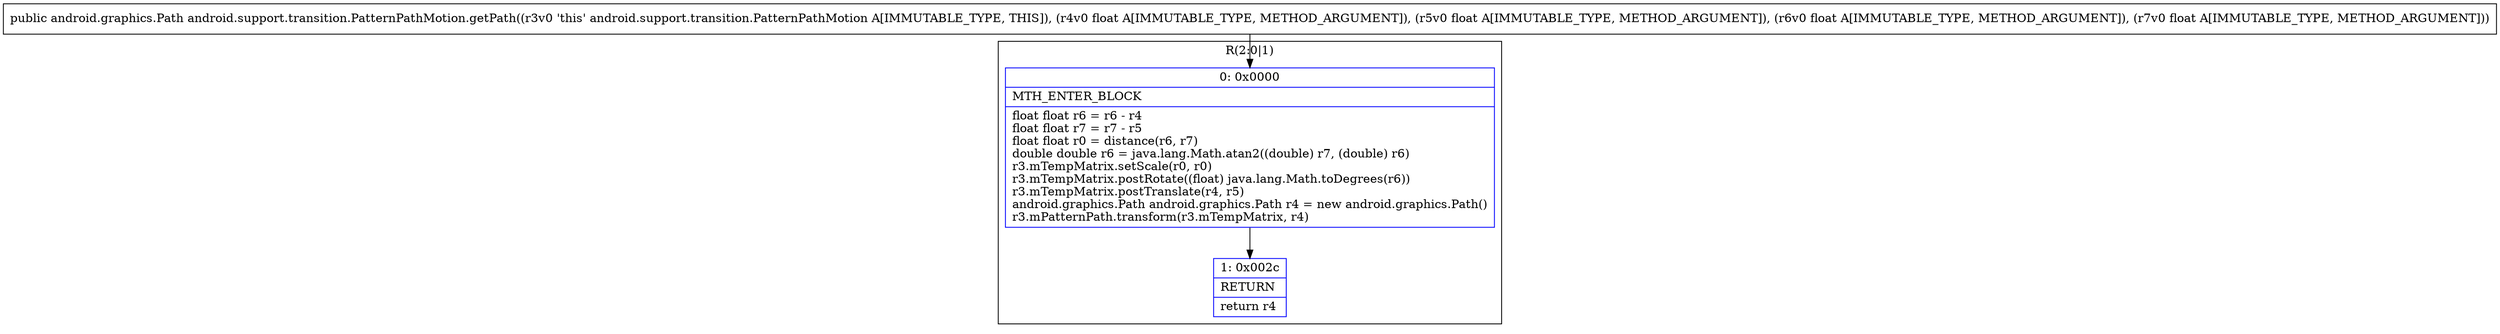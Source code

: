 digraph "CFG forandroid.support.transition.PatternPathMotion.getPath(FFFF)Landroid\/graphics\/Path;" {
subgraph cluster_Region_1426393129 {
label = "R(2:0|1)";
node [shape=record,color=blue];
Node_0 [shape=record,label="{0\:\ 0x0000|MTH_ENTER_BLOCK\l|float float r6 = r6 \- r4\lfloat float r7 = r7 \- r5\lfloat float r0 = distance(r6, r7)\ldouble double r6 = java.lang.Math.atan2((double) r7, (double) r6)\lr3.mTempMatrix.setScale(r0, r0)\lr3.mTempMatrix.postRotate((float) java.lang.Math.toDegrees(r6))\lr3.mTempMatrix.postTranslate(r4, r5)\landroid.graphics.Path android.graphics.Path r4 = new android.graphics.Path()\lr3.mPatternPath.transform(r3.mTempMatrix, r4)\l}"];
Node_1 [shape=record,label="{1\:\ 0x002c|RETURN\l|return r4\l}"];
}
MethodNode[shape=record,label="{public android.graphics.Path android.support.transition.PatternPathMotion.getPath((r3v0 'this' android.support.transition.PatternPathMotion A[IMMUTABLE_TYPE, THIS]), (r4v0 float A[IMMUTABLE_TYPE, METHOD_ARGUMENT]), (r5v0 float A[IMMUTABLE_TYPE, METHOD_ARGUMENT]), (r6v0 float A[IMMUTABLE_TYPE, METHOD_ARGUMENT]), (r7v0 float A[IMMUTABLE_TYPE, METHOD_ARGUMENT])) }"];
MethodNode -> Node_0;
Node_0 -> Node_1;
}

